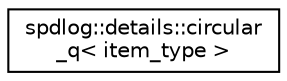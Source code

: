 digraph "Иерархия классов. Графический вид."
{
  edge [fontname="Helvetica",fontsize="10",labelfontname="Helvetica",labelfontsize="10"];
  node [fontname="Helvetica",fontsize="10",shape=record];
  rankdir="LR";
  Node0 [label="spdlog::details::circular\l_q\< item_type \>",height=0.2,width=0.4,color="black", fillcolor="white", style="filled",URL="$classspdlog_1_1details_1_1circular__q.html"];
}
